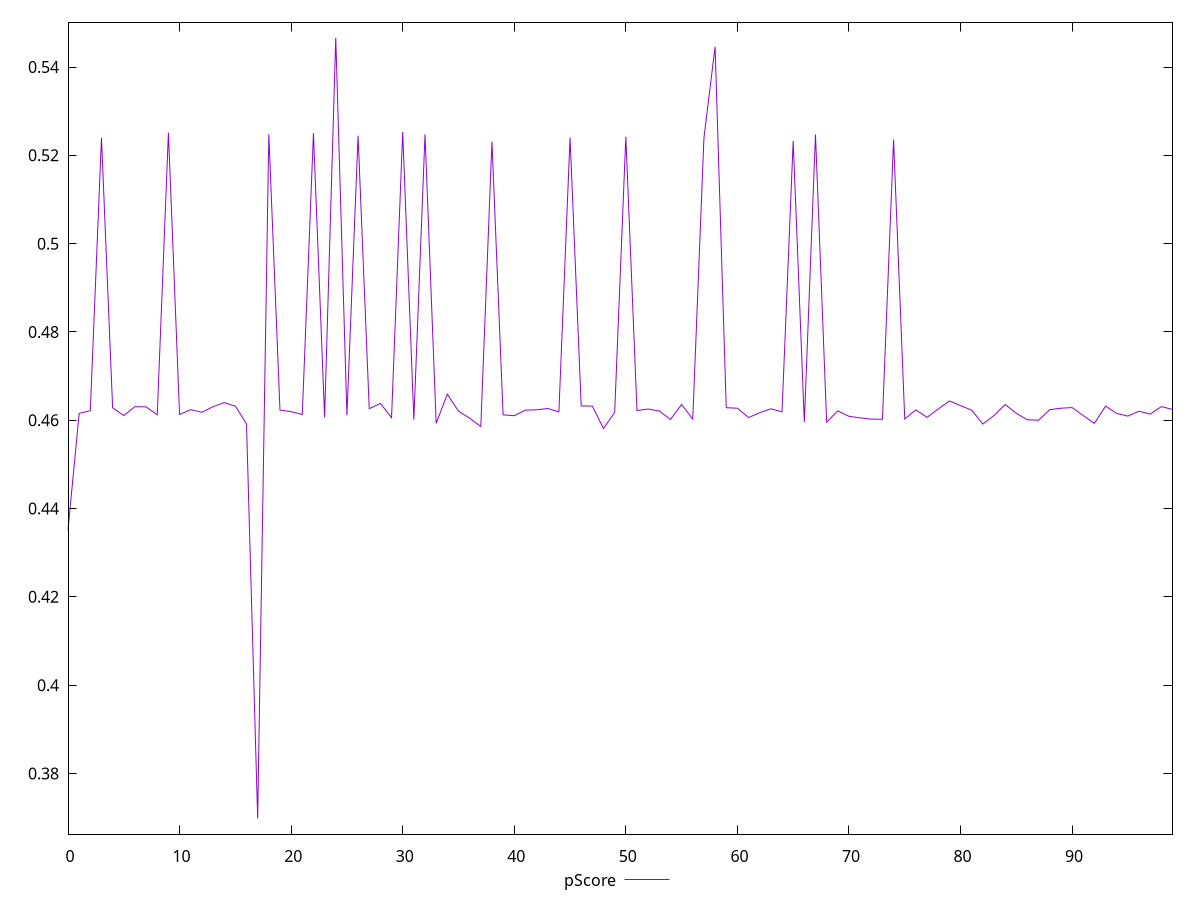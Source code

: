 reset

$pScore <<EOF
0 0.4351588536923335
1 0.4615532674773239
2 0.4621710730866674
3 0.5239961234027881
4 0.46281907356881663
5 0.4610554153301515
6 0.46307213595314434
7 0.46302438236643
8 0.4612388198620855
9 0.5251314351693982
10 0.4613079462961854
11 0.46239832139205006
12 0.46179132118436894
13 0.46306697460258367
14 0.46398759069359163
15 0.46319526784346104
16 0.4591836377702743
17 0.3697875671143928
18 0.5247650012330282
19 0.4622931974561552
20 0.4619416464838885
21 0.46130529707412893
22 0.5250415017588235
23 0.4606807592584684
24 0.5465966795683578
25 0.4611371168894396
26 0.5244467438822824
27 0.4626046099463296
28 0.46380096436242313
29 0.46058687681075017
30 0.5252826255154399
31 0.46014365187052975
32 0.5247578467333647
33 0.4593046700972585
34 0.4659063448845525
35 0.46204947020441106
36 0.46047952665006925
37 0.45858090769715215
38 0.5231227944424646
39 0.4612193277353929
40 0.46102743410486446
41 0.46229069469580286
42 0.4623542675545458
43 0.46266720938327877
44 0.46188236296487617
45 0.5240220891642813
46 0.46324939850983465
47 0.4632017833533336
48 0.45812614286534037
49 0.46178031693006416
50 0.5242243759054881
51 0.4622026031773219
52 0.46253500587200286
53 0.462083997289388
54 0.46017005081506723
55 0.46358831012219454
56 0.46025639080042846
57 0.5238976621000199
58 0.5445827151760846
59 0.46283500316316567
60 0.46272029804223963
61 0.4606058520368641
62 0.4616987907590737
63 0.46259108919481956
64 0.4618938690811227
65 0.5232428097625046
66 0.4595758418257075
67 0.5247409056257261
68 0.4595774374120582
69 0.4621098937109943
70 0.4608920407042812
71 0.4605369444587024
72 0.46024790605260385
73 0.4602164634719913
74 0.523553327849642
75 0.46027086501932385
76 0.46235576934473005
77 0.4606448027937484
78 0.4625355065962944
79 0.46436550813545346
80 0.4633090472634294
81 0.46229169579888035
82 0.45912533445604464
83 0.46106440953203276
84 0.46356323716055137
85 0.46157676920260615
86 0.4600966951507319
87 0.4600069073087841
88 0.4623943163843286
89 0.46272480575316993
90 0.4628645590193541
91 0.4610554153301515
92 0.4592897922296852
93 0.4631897547664292
94 0.4615442670242139
95 0.4609385011810874
96 0.4620454671733413
97 0.4613823785168243
98 0.4630810055461778
99 0.462441376657409
EOF

set key outside below
set xrange [0:99]
set yrange [0.3662513848653135:0.550132861817437]
set trange [0.3662513848653135:0.550132861817437]
set terminal svg size 640, 500 enhanced background rgb 'white'
set output "reports/report_00033_2021-03-01T14-23-16.841Z/first-cpu-idle/samples/astro-cached/pScore/values.svg"

plot $pScore title "pScore" with line

reset
